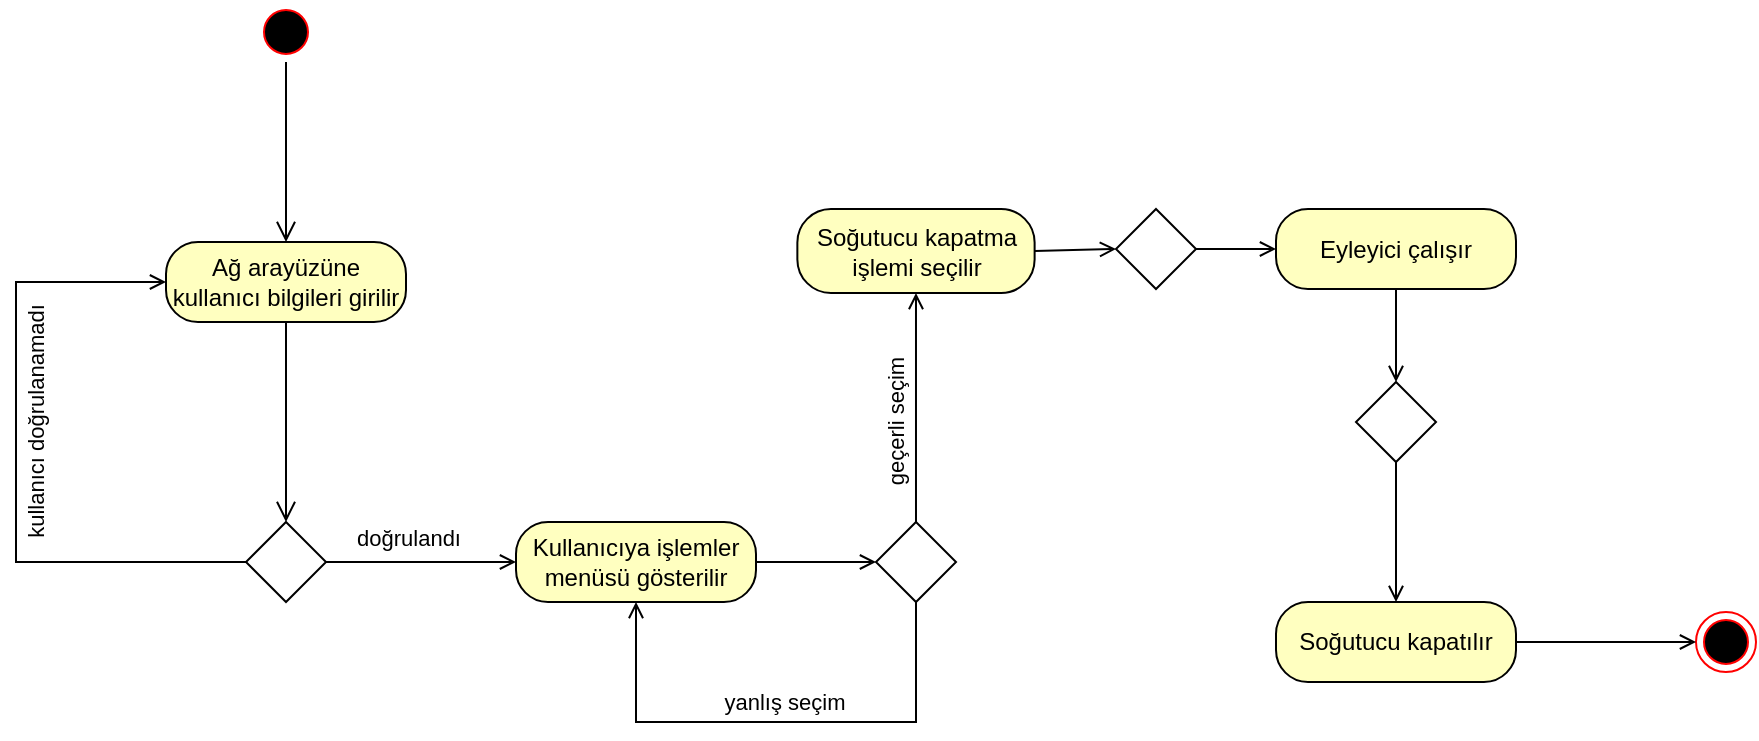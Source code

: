 <mxfile version="14.5.10" type="device"><diagram id="yXMMqckOdaxHsxDlKdsY" name="Page-1"><mxGraphModel dx="1422" dy="705" grid="1" gridSize="10" guides="1" tooltips="1" connect="1" arrows="1" fold="1" page="1" pageScale="1" pageWidth="827" pageHeight="1169" math="0" shadow="0"><root><mxCell id="0"/><mxCell id="1" parent="0"/><mxCell id="1nxvcVUcwZ_YoWGmpigX-1" value="" style="ellipse;html=1;shape=startState;fillColor=#000000;strokeColor=#ff0000;" vertex="1" parent="1"><mxGeometry x="150" y="130" width="30" height="30" as="geometry"/></mxCell><mxCell id="1nxvcVUcwZ_YoWGmpigX-2" value="" style="edgeStyle=orthogonalEdgeStyle;html=1;verticalAlign=bottom;endArrow=open;endSize=8;entryX=0.5;entryY=0;entryDx=0;entryDy=0;" edge="1" source="1nxvcVUcwZ_YoWGmpigX-1" parent="1" target="1nxvcVUcwZ_YoWGmpigX-5"><mxGeometry relative="1" as="geometry"><mxPoint x="165" y="220" as="targetPoint"/></mxGeometry></mxCell><mxCell id="1nxvcVUcwZ_YoWGmpigX-5" value="Ağ arayüzüne kullanıcı bilgileri girilir" style="rounded=1;whiteSpace=wrap;html=1;arcSize=40;fontColor=#000000;fillColor=#ffffc0;" vertex="1" parent="1"><mxGeometry x="105" y="250" width="120" height="40" as="geometry"/></mxCell><mxCell id="1nxvcVUcwZ_YoWGmpigX-6" value="" style="edgeStyle=orthogonalEdgeStyle;html=1;verticalAlign=bottom;endArrow=open;endSize=8;entryX=0.5;entryY=0;entryDx=0;entryDy=0;entryPerimeter=0;" edge="1" source="1nxvcVUcwZ_YoWGmpigX-5" parent="1" target="1nxvcVUcwZ_YoWGmpigX-18"><mxGeometry relative="1" as="geometry"><mxPoint x="165" y="380" as="targetPoint"/></mxGeometry></mxCell><mxCell id="1nxvcVUcwZ_YoWGmpigX-20" style="edgeStyle=none;rounded=0;sketch=0;orthogonalLoop=1;jettySize=auto;html=1;exitX=0;exitY=0.5;exitDx=0;exitDy=0;exitPerimeter=0;endArrow=open;endFill=0;entryX=0;entryY=0.5;entryDx=0;entryDy=0;" edge="1" parent="1" source="1nxvcVUcwZ_YoWGmpigX-18" target="1nxvcVUcwZ_YoWGmpigX-5"><mxGeometry relative="1" as="geometry"><mxPoint x="30" y="410" as="targetPoint"/><Array as="points"><mxPoint x="30" y="410"/><mxPoint x="30" y="270"/></Array></mxGeometry></mxCell><mxCell id="1nxvcVUcwZ_YoWGmpigX-26" style="edgeStyle=none;rounded=0;sketch=0;orthogonalLoop=1;jettySize=auto;html=1;exitX=1;exitY=0.5;exitDx=0;exitDy=0;exitPerimeter=0;entryX=0;entryY=0.5;entryDx=0;entryDy=0;fontSize=11;endArrow=open;endFill=0;strokeColor=#000000;" edge="1" parent="1" source="1nxvcVUcwZ_YoWGmpigX-18" target="1nxvcVUcwZ_YoWGmpigX-25"><mxGeometry relative="1" as="geometry"/></mxCell><mxCell id="1nxvcVUcwZ_YoWGmpigX-18" value="" style="strokeWidth=1;html=1;shape=mxgraph.flowchart.decision;whiteSpace=wrap;fillColor=#ffffff;gradientColor=none;" vertex="1" parent="1"><mxGeometry x="145" y="390" width="40" height="40" as="geometry"/></mxCell><mxCell id="1nxvcVUcwZ_YoWGmpigX-24" value="kullanıcı doğrulanamadı" style="text;html=1;align=center;verticalAlign=middle;resizable=0;points=[];autosize=1;strokeColor=none;rotation=-90;fontSize=11;" vertex="1" parent="1"><mxGeometry x="-25" y="330" width="130" height="20" as="geometry"/></mxCell><mxCell id="1nxvcVUcwZ_YoWGmpigX-29" style="edgeStyle=none;rounded=0;sketch=0;orthogonalLoop=1;jettySize=auto;html=1;exitX=1;exitY=0.5;exitDx=0;exitDy=0;entryX=0;entryY=0.5;entryDx=0;entryDy=0;fontSize=11;endArrow=open;endFill=0;strokeColor=#000000;entryPerimeter=0;" edge="1" parent="1" source="1nxvcVUcwZ_YoWGmpigX-25" target="1nxvcVUcwZ_YoWGmpigX-30"><mxGeometry relative="1" as="geometry"><mxPoint x="450" y="410" as="targetPoint"/></mxGeometry></mxCell><mxCell id="1nxvcVUcwZ_YoWGmpigX-25" value="Kullanıcıya işlemler menüsü gösterilir" style="rounded=1;whiteSpace=wrap;html=1;arcSize=40;fontColor=#000000;fillColor=#ffffc0;" vertex="1" parent="1"><mxGeometry x="280" y="390" width="120" height="40" as="geometry"/></mxCell><mxCell id="1nxvcVUcwZ_YoWGmpigX-27" value="doğrulandı" style="text;html=1;align=center;verticalAlign=middle;resizable=0;points=[];autosize=1;strokeColor=none;fontSize=11;" vertex="1" parent="1"><mxGeometry x="191" y="388" width="70" height="20" as="geometry"/></mxCell><mxCell id="1nxvcVUcwZ_YoWGmpigX-37" style="edgeStyle=none;rounded=0;sketch=0;orthogonalLoop=1;jettySize=auto;html=1;exitX=0.5;exitY=0;exitDx=0;exitDy=0;exitPerimeter=0;entryX=0.5;entryY=1;entryDx=0;entryDy=0;fontSize=11;endArrow=open;endFill=0;strokeColor=#000000;" edge="1" parent="1" source="1nxvcVUcwZ_YoWGmpigX-30" target="1nxvcVUcwZ_YoWGmpigX-32"><mxGeometry relative="1" as="geometry"/></mxCell><mxCell id="1nxvcVUcwZ_YoWGmpigX-38" style="edgeStyle=none;rounded=0;sketch=0;orthogonalLoop=1;jettySize=auto;html=1;exitX=0.5;exitY=1;exitDx=0;exitDy=0;exitPerimeter=0;fontSize=11;endArrow=open;endFill=0;strokeColor=#000000;entryX=0.5;entryY=1;entryDx=0;entryDy=0;" edge="1" parent="1" source="1nxvcVUcwZ_YoWGmpigX-30" target="1nxvcVUcwZ_YoWGmpigX-25"><mxGeometry relative="1" as="geometry"><mxPoint x="480" y="490" as="targetPoint"/><Array as="points"><mxPoint x="480" y="490"/><mxPoint x="340" y="490"/></Array></mxGeometry></mxCell><mxCell id="1nxvcVUcwZ_YoWGmpigX-30" value="" style="strokeWidth=1;html=1;shape=mxgraph.flowchart.decision;whiteSpace=wrap;fillColor=#ffffff;gradientColor=none;" vertex="1" parent="1"><mxGeometry x="460" y="390" width="40" height="40" as="geometry"/></mxCell><mxCell id="1nxvcVUcwZ_YoWGmpigX-56" style="edgeStyle=none;rounded=0;sketch=0;orthogonalLoop=1;jettySize=auto;html=1;exitX=1;exitY=0.5;exitDx=0;exitDy=0;entryX=0;entryY=0.5;entryDx=0;entryDy=0;entryPerimeter=0;fontSize=11;endArrow=open;endFill=0;strokeColor=#000000;" edge="1" parent="1" source="1nxvcVUcwZ_YoWGmpigX-32" target="1nxvcVUcwZ_YoWGmpigX-34"><mxGeometry relative="1" as="geometry"/></mxCell><mxCell id="1nxvcVUcwZ_YoWGmpigX-32" value="Soğutucu kapatma işlemi seçilir" style="rounded=1;whiteSpace=wrap;html=1;arcSize=40;fontColor=#000000;fillColor=#ffffc0;" vertex="1" parent="1"><mxGeometry x="420.68" y="233.5" width="118.63" height="42" as="geometry"/></mxCell><mxCell id="1nxvcVUcwZ_YoWGmpigX-40" style="edgeStyle=none;rounded=0;sketch=0;orthogonalLoop=1;jettySize=auto;html=1;exitX=1;exitY=0.5;exitDx=0;exitDy=0;exitPerimeter=0;entryX=0;entryY=0.5;entryDx=0;entryDy=0;fontSize=11;endArrow=open;endFill=0;strokeColor=#000000;" edge="1" parent="1" source="1nxvcVUcwZ_YoWGmpigX-34" target="1nxvcVUcwZ_YoWGmpigX-36"><mxGeometry relative="1" as="geometry"/></mxCell><mxCell id="1nxvcVUcwZ_YoWGmpigX-34" value="" style="strokeWidth=1;html=1;shape=mxgraph.flowchart.decision;whiteSpace=wrap;fillColor=#ffffff;gradientColor=none;" vertex="1" parent="1"><mxGeometry x="580.0" y="233.5" width="40" height="40" as="geometry"/></mxCell><mxCell id="1nxvcVUcwZ_YoWGmpigX-54" style="edgeStyle=none;rounded=0;sketch=0;orthogonalLoop=1;jettySize=auto;html=1;exitX=0.5;exitY=1;exitDx=0;exitDy=0;entryX=0.5;entryY=0;entryDx=0;entryDy=0;entryPerimeter=0;fontSize=11;endArrow=open;endFill=0;strokeColor=#000000;" edge="1" parent="1" source="1nxvcVUcwZ_YoWGmpigX-36" target="1nxvcVUcwZ_YoWGmpigX-48"><mxGeometry relative="1" as="geometry"/></mxCell><mxCell id="1nxvcVUcwZ_YoWGmpigX-36" value="Eyleyici çalışır" style="rounded=1;whiteSpace=wrap;html=1;arcSize=40;fontColor=#000000;fillColor=#ffffc0;" vertex="1" parent="1"><mxGeometry x="660.0" y="233.5" width="120" height="40" as="geometry"/></mxCell><mxCell id="1nxvcVUcwZ_YoWGmpigX-39" value="yanlış seçim" style="text;html=1;align=center;verticalAlign=middle;resizable=0;points=[];autosize=1;strokeColor=none;fontSize=11;" vertex="1" parent="1"><mxGeometry x="374" y="470" width="80" height="20" as="geometry"/></mxCell><mxCell id="1nxvcVUcwZ_YoWGmpigX-41" value="geçerli seçim" style="text;html=1;align=center;verticalAlign=middle;resizable=0;points=[];autosize=1;strokeColor=none;fontSize=11;rotation=-90;" vertex="1" parent="1"><mxGeometry x="430" y="330" width="80" height="20" as="geometry"/></mxCell><mxCell id="1nxvcVUcwZ_YoWGmpigX-43" value="" style="ellipse;html=1;shape=endState;fillColor=#000000;strokeColor=#ff0000;fontSize=11;" vertex="1" parent="1"><mxGeometry x="870.0" y="435" width="30" height="30" as="geometry"/></mxCell><mxCell id="1nxvcVUcwZ_YoWGmpigX-51" style="edgeStyle=none;rounded=0;sketch=0;orthogonalLoop=1;jettySize=auto;html=1;exitX=0.5;exitY=1;exitDx=0;exitDy=0;exitPerimeter=0;entryX=0.5;entryY=0;entryDx=0;entryDy=0;fontSize=11;endArrow=open;endFill=0;strokeColor=#000000;" edge="1" parent="1" source="1nxvcVUcwZ_YoWGmpigX-48" target="1nxvcVUcwZ_YoWGmpigX-50"><mxGeometry relative="1" as="geometry"/></mxCell><mxCell id="1nxvcVUcwZ_YoWGmpigX-48" value="" style="strokeWidth=1;html=1;shape=mxgraph.flowchart.decision;whiteSpace=wrap;fillColor=#ffffff;gradientColor=none;" vertex="1" parent="1"><mxGeometry x="700.0" y="320" width="40" height="40" as="geometry"/></mxCell><mxCell id="1nxvcVUcwZ_YoWGmpigX-55" style="edgeStyle=none;rounded=0;sketch=0;orthogonalLoop=1;jettySize=auto;html=1;exitX=1;exitY=0.5;exitDx=0;exitDy=0;entryX=0;entryY=0.5;entryDx=0;entryDy=0;fontSize=11;endArrow=open;endFill=0;strokeColor=#000000;" edge="1" parent="1" source="1nxvcVUcwZ_YoWGmpigX-50" target="1nxvcVUcwZ_YoWGmpigX-43"><mxGeometry relative="1" as="geometry"/></mxCell><mxCell id="1nxvcVUcwZ_YoWGmpigX-50" value="Soğutucu kapatılır" style="rounded=1;whiteSpace=wrap;html=1;arcSize=40;fontColor=#000000;fillColor=#ffffc0;" vertex="1" parent="1"><mxGeometry x="660.0" y="430" width="120" height="40" as="geometry"/></mxCell></root></mxGraphModel></diagram></mxfile>